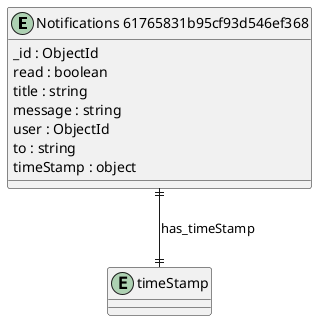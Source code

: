 @startuml Notifications_61765831b95cf93d546ef368_Diagram

entity "Notifications 61765831b95cf93d546ef368" as Notifications_61765831b95cf93d546ef368 {
  _id : ObjectId
  read : boolean
  title : string
  message : string
  user : ObjectId
  to : string
  timeStamp : object
}

entity "timeStamp" as timeStamp {
}

' // Relationships
Notifications_61765831b95cf93d546ef368 ||--|| timeStamp : has_timeStamp
@enduml